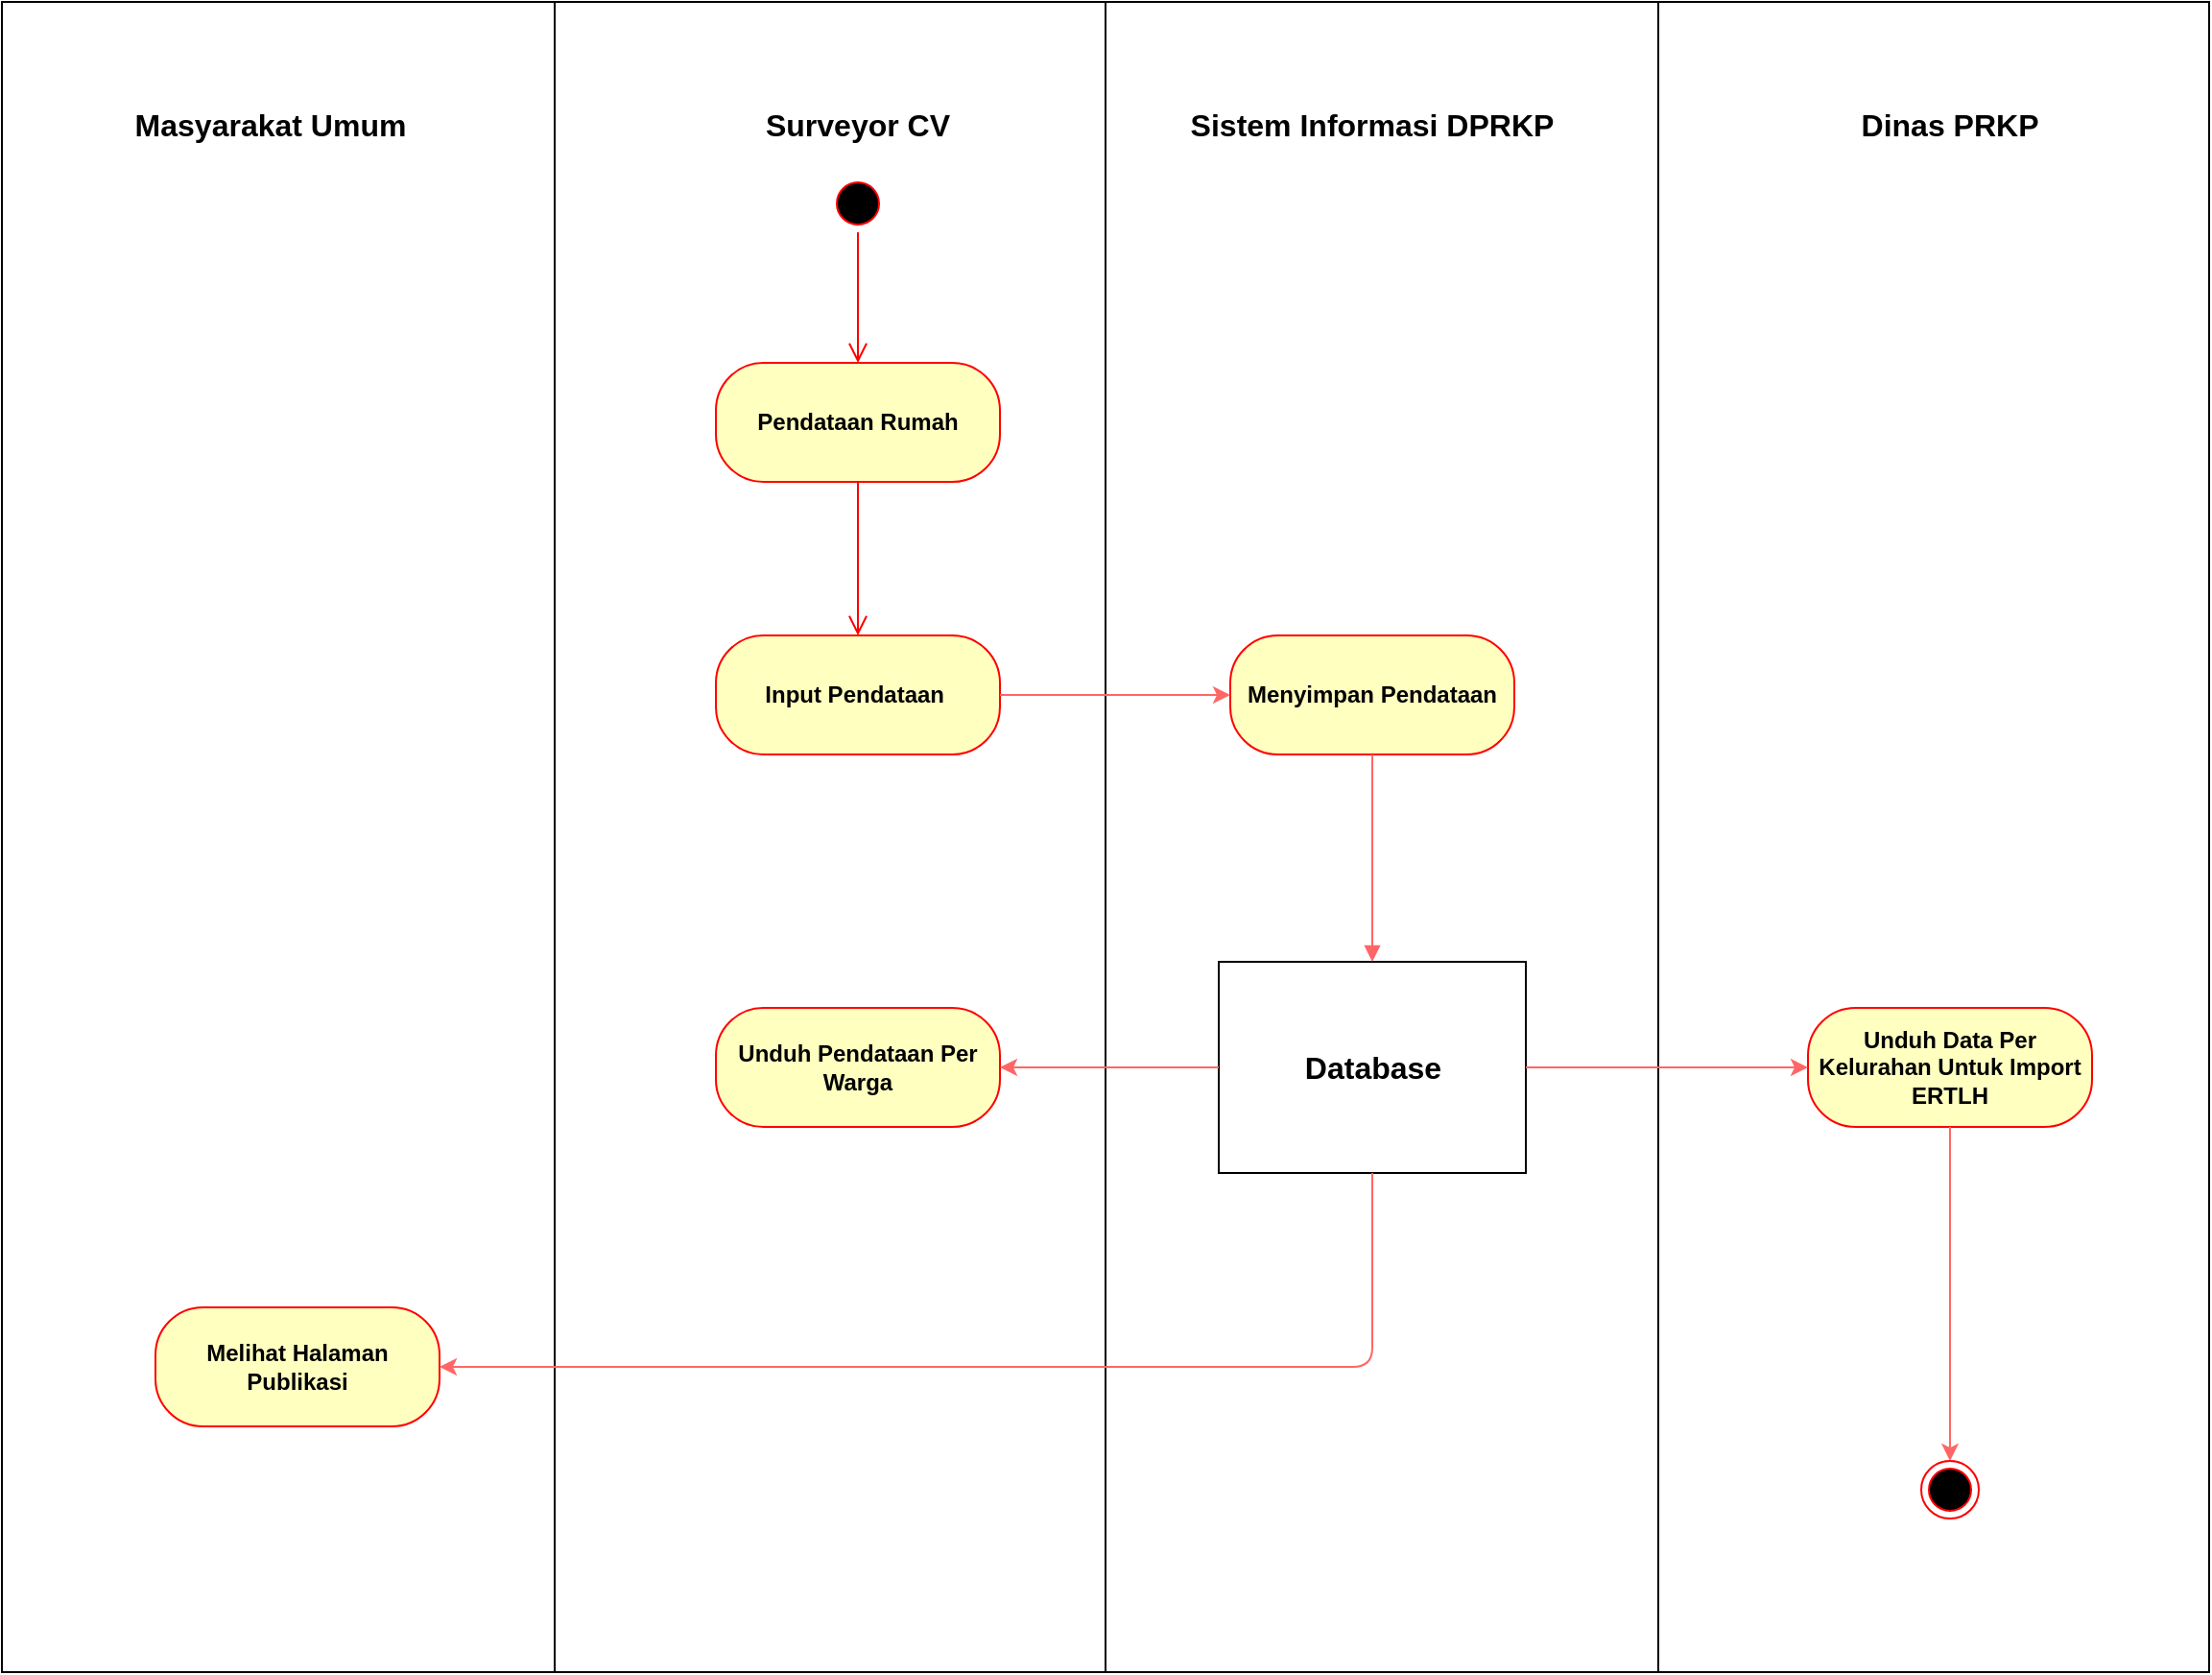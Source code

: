 <mxfile version="13.7.6" type="github">
  <diagram id="M-6_nHY1cDUSRKYvI6IK" name="Page-1">
    <mxGraphModel dx="2903" dy="1096" grid="1" gridSize="10" guides="1" tooltips="1" connect="1" arrows="1" fold="1" page="1" pageScale="1" pageWidth="827" pageHeight="1169" math="0" shadow="0">
      <root>
        <mxCell id="0" />
        <mxCell id="1" parent="0" />
        <mxCell id="ZZcHqFq-lp88FjB9ps0R-9" value="" style="shape=table;html=1;whiteSpace=wrap;startSize=0;container=1;collapsible=0;childLayout=tableLayout;" vertex="1" parent="1">
          <mxGeometry x="-300" y="20" width="1150" height="870" as="geometry" />
        </mxCell>
        <mxCell id="ZZcHqFq-lp88FjB9ps0R-10" value="" style="shape=partialRectangle;html=1;whiteSpace=wrap;collapsible=0;dropTarget=0;pointerEvents=0;fillColor=none;top=0;left=0;bottom=0;right=0;points=[[0,0.5],[1,0.5]];portConstraint=eastwest;" vertex="1" parent="ZZcHqFq-lp88FjB9ps0R-9">
          <mxGeometry width="1150" height="870" as="geometry" />
        </mxCell>
        <mxCell id="ZZcHqFq-lp88FjB9ps0R-11" value="" style="shape=partialRectangle;html=1;whiteSpace=wrap;connectable=0;overflow=hidden;fillColor=none;top=0;left=0;bottom=0;right=0;" vertex="1" parent="ZZcHqFq-lp88FjB9ps0R-10">
          <mxGeometry width="288" height="870" as="geometry" />
        </mxCell>
        <mxCell id="ZZcHqFq-lp88FjB9ps0R-12" value="" style="shape=partialRectangle;html=1;whiteSpace=wrap;connectable=0;overflow=hidden;fillColor=none;top=0;left=0;bottom=0;right=0;" vertex="1" parent="ZZcHqFq-lp88FjB9ps0R-10">
          <mxGeometry x="288" width="287" height="870" as="geometry" />
        </mxCell>
        <mxCell id="ZZcHqFq-lp88FjB9ps0R-13" value="" style="shape=partialRectangle;html=1;whiteSpace=wrap;connectable=0;overflow=hidden;fillColor=none;top=0;left=0;bottom=0;right=0;" vertex="1" parent="ZZcHqFq-lp88FjB9ps0R-10">
          <mxGeometry x="575" width="288" height="870" as="geometry" />
        </mxCell>
        <mxCell id="ZZcHqFq-lp88FjB9ps0R-14" value="" style="shape=partialRectangle;html=1;whiteSpace=wrap;connectable=0;overflow=hidden;fillColor=none;top=0;left=0;bottom=0;right=0;" vertex="1" parent="ZZcHqFq-lp88FjB9ps0R-10">
          <mxGeometry x="863" width="287" height="870" as="geometry" />
        </mxCell>
        <mxCell id="R547sJcPqhLJ_ZiRgb1J-46" value="Masyarakat Umum" style="text;align=center;fontStyle=1;verticalAlign=middle;spacingLeft=3;spacingRight=3;strokeColor=none;rotatable=0;points=[[0,0.5],[1,0.5]];portConstraint=eastwest;fontSize=16;" parent="1" vertex="1">
          <mxGeometry x="-200" y="70" width="80" height="26" as="geometry" />
        </mxCell>
        <mxCell id="R547sJcPqhLJ_ZiRgb1J-47" value="Sistem Informasi DPRKP" style="text;align=center;fontStyle=1;verticalAlign=middle;spacingLeft=3;spacingRight=3;strokeColor=none;rotatable=0;points=[[0,0.5],[1,0.5]];portConstraint=eastwest;fontSize=16;" parent="1" vertex="1">
          <mxGeometry x="374" y="70" width="80" height="26" as="geometry" />
        </mxCell>
        <mxCell id="R547sJcPqhLJ_ZiRgb1J-48" value="Dinas PRKP" style="text;align=center;fontStyle=1;verticalAlign=middle;spacingLeft=3;spacingRight=3;strokeColor=none;rotatable=0;points=[[0,0.5],[1,0.5]];portConstraint=eastwest;fontSize=16;" parent="1" vertex="1">
          <mxGeometry x="675" y="70" width="80" height="26" as="geometry" />
        </mxCell>
        <mxCell id="R547sJcPqhLJ_ZiRgb1J-51" value="" style="ellipse;html=1;shape=startState;fillColor=#000000;strokeColor=#ff0000;fontSize=16;" parent="1" vertex="1">
          <mxGeometry x="131" y="110" width="30" height="30" as="geometry" />
        </mxCell>
        <mxCell id="R547sJcPqhLJ_ZiRgb1J-52" value="" style="edgeStyle=orthogonalEdgeStyle;html=1;verticalAlign=bottom;endArrow=open;endSize=8;strokeColor=#ff0000;fontSize=16;entryX=0.5;entryY=0;entryDx=0;entryDy=0;" parent="1" source="R547sJcPqhLJ_ZiRgb1J-51" edge="1" target="R547sJcPqhLJ_ZiRgb1J-54">
          <mxGeometry relative="1" as="geometry">
            <mxPoint x="180" y="200" as="targetPoint" />
          </mxGeometry>
        </mxCell>
        <mxCell id="R547sJcPqhLJ_ZiRgb1J-54" value="&lt;b&gt;Pendataan Rumah&lt;/b&gt;" style="rounded=1;whiteSpace=wrap;html=1;arcSize=40;fontColor=#000000;fillColor=#ffffc0;strokeColor=#ff0000;" parent="1" vertex="1">
          <mxGeometry x="72" y="208" width="148" height="62" as="geometry" />
        </mxCell>
        <mxCell id="R547sJcPqhLJ_ZiRgb1J-55" value="" style="edgeStyle=orthogonalEdgeStyle;html=1;verticalAlign=bottom;endArrow=open;endSize=8;strokeColor=#ff0000;fontSize=16;entryX=0.5;entryY=0;entryDx=0;entryDy=0;" parent="1" source="R547sJcPqhLJ_ZiRgb1J-54" edge="1" target="R547sJcPqhLJ_ZiRgb1J-63">
          <mxGeometry relative="1" as="geometry">
            <mxPoint x="180" y="340" as="targetPoint" />
            <Array as="points" />
          </mxGeometry>
        </mxCell>
        <mxCell id="R547sJcPqhLJ_ZiRgb1J-63" value="&lt;b&gt;Input Pendataan&amp;nbsp;&lt;/b&gt;" style="rounded=1;whiteSpace=wrap;html=1;arcSize=40;fontColor=#000000;fillColor=#ffffc0;strokeColor=#ff0000;" parent="1" vertex="1">
          <mxGeometry x="72" y="350" width="148" height="62" as="geometry" />
        </mxCell>
        <mxCell id="R547sJcPqhLJ_ZiRgb1J-64" value="&lt;b&gt;Menyimpan Pendataan&lt;/b&gt;" style="rounded=1;whiteSpace=wrap;html=1;arcSize=40;fontColor=#000000;fillColor=#ffffc0;strokeColor=#ff0000;" parent="1" vertex="1">
          <mxGeometry x="340" y="350" width="148" height="62" as="geometry" />
        </mxCell>
        <mxCell id="R547sJcPqhLJ_ZiRgb1J-71" value="" style="endArrow=classic;html=1;fontSize=16;entryX=0;entryY=0.5;entryDx=0;entryDy=0;exitX=1;exitY=0.5;exitDx=0;exitDy=0;fontColor=#FF6666;strokeColor=#FF6666;" parent="1" source="R547sJcPqhLJ_ZiRgb1J-63" target="R547sJcPqhLJ_ZiRgb1J-64" edge="1">
          <mxGeometry width="50" height="50" relative="1" as="geometry">
            <mxPoint x="220" y="150" as="sourcePoint" />
            <mxPoint x="270" y="100" as="targetPoint" />
          </mxGeometry>
        </mxCell>
        <mxCell id="R547sJcPqhLJ_ZiRgb1J-73" value="&lt;font color=&quot;#000000&quot;&gt;Database&lt;/font&gt;" style="html=1;fontSize=16;fontColor=#FF6666;fontStyle=1" parent="1" vertex="1">
          <mxGeometry x="334" y="520" width="160" height="110" as="geometry" />
        </mxCell>
        <mxCell id="R547sJcPqhLJ_ZiRgb1J-74" value="" style="html=1;verticalAlign=bottom;endArrow=block;strokeColor=#FF6666;fontSize=16;entryX=0.5;entryY=0;entryDx=0;entryDy=0;exitX=0.5;exitY=1;exitDx=0;exitDy=0;" parent="1" source="R547sJcPqhLJ_ZiRgb1J-64" target="R547sJcPqhLJ_ZiRgb1J-73" edge="1">
          <mxGeometry x="0.25" width="80" relative="1" as="geometry">
            <mxPoint x="200" y="550" as="sourcePoint" />
            <mxPoint x="280" y="550" as="targetPoint" />
            <mxPoint as="offset" />
          </mxGeometry>
        </mxCell>
        <mxCell id="R547sJcPqhLJ_ZiRgb1J-75" value="&lt;b&gt;Unduh Pendataan Per Warga&lt;/b&gt;" style="rounded=1;whiteSpace=wrap;html=1;arcSize=40;fontColor=#000000;fillColor=#ffffc0;strokeColor=#ff0000;" parent="1" vertex="1">
          <mxGeometry x="72" y="544" width="148" height="62" as="geometry" />
        </mxCell>
        <mxCell id="R547sJcPqhLJ_ZiRgb1J-76" value="" style="endArrow=classic;html=1;strokeColor=#FF6666;fontSize=16;fontColor=#000000;entryX=1;entryY=0.5;entryDx=0;entryDy=0;exitX=0;exitY=0.5;exitDx=0;exitDy=0;" parent="1" source="R547sJcPqhLJ_ZiRgb1J-73" target="R547sJcPqhLJ_ZiRgb1J-75" edge="1">
          <mxGeometry width="50" height="50" relative="1" as="geometry">
            <mxPoint x="100" y="520" as="sourcePoint" />
            <mxPoint x="150" y="470" as="targetPoint" />
          </mxGeometry>
        </mxCell>
        <mxCell id="R547sJcPqhLJ_ZiRgb1J-77" value="&lt;b&gt;Unduh Data Per Kelurahan Untuk Import ERTLH&lt;/b&gt;" style="rounded=1;whiteSpace=wrap;html=1;arcSize=40;fontColor=#000000;fillColor=#ffffc0;strokeColor=#ff0000;" parent="1" vertex="1">
          <mxGeometry x="641" y="544" width="148" height="62" as="geometry" />
        </mxCell>
        <mxCell id="R547sJcPqhLJ_ZiRgb1J-79" value="" style="endArrow=classic;html=1;strokeColor=#FF6666;fontSize=16;fontColor=#000000;exitX=1;exitY=0.5;exitDx=0;exitDy=0;entryX=0;entryY=0.5;entryDx=0;entryDy=0;" parent="1" source="R547sJcPqhLJ_ZiRgb1J-73" target="R547sJcPqhLJ_ZiRgb1J-77" edge="1">
          <mxGeometry width="50" height="50" relative="1" as="geometry">
            <mxPoint x="100" y="510" as="sourcePoint" />
            <mxPoint x="150" y="460" as="targetPoint" />
          </mxGeometry>
        </mxCell>
        <mxCell id="R547sJcPqhLJ_ZiRgb1J-80" value="" style="ellipse;html=1;shape=endState;fillColor=#000000;strokeColor=#ff0000;fontSize=16;fontColor=#000000;" parent="1" vertex="1">
          <mxGeometry x="700" y="780" width="30" height="30" as="geometry" />
        </mxCell>
        <mxCell id="R547sJcPqhLJ_ZiRgb1J-81" value="" style="endArrow=classic;html=1;strokeColor=#FF6666;fontSize=16;fontColor=#000000;entryX=0.5;entryY=0;entryDx=0;entryDy=0;exitX=0.5;exitY=1;exitDx=0;exitDy=0;" parent="1" source="R547sJcPqhLJ_ZiRgb1J-77" target="R547sJcPqhLJ_ZiRgb1J-80" edge="1">
          <mxGeometry width="50" height="50" relative="1" as="geometry">
            <mxPoint x="660" y="700" as="sourcePoint" />
            <mxPoint x="710" y="650" as="targetPoint" />
          </mxGeometry>
        </mxCell>
        <mxCell id="ZZcHqFq-lp88FjB9ps0R-16" value="Surveyor CV" style="text;align=center;fontStyle=1;verticalAlign=middle;spacingLeft=3;spacingRight=3;strokeColor=none;rotatable=0;points=[[0,0.5],[1,0.5]];portConstraint=eastwest;fontSize=16;" vertex="1" parent="1">
          <mxGeometry x="106" y="70" width="80" height="26" as="geometry" />
        </mxCell>
        <mxCell id="ZZcHqFq-lp88FjB9ps0R-17" value="&lt;b&gt;Melihat Halaman Publikasi&lt;/b&gt;" style="rounded=1;whiteSpace=wrap;html=1;arcSize=40;fontColor=#000000;fillColor=#ffffc0;strokeColor=#ff0000;" vertex="1" parent="1">
          <mxGeometry x="-220" y="700" width="148" height="62" as="geometry" />
        </mxCell>
        <mxCell id="ZZcHqFq-lp88FjB9ps0R-18" value="" style="endArrow=classic;html=1;strokeColor=#FF6666;fontSize=16;fontColor=#000000;entryX=1;entryY=0.5;entryDx=0;entryDy=0;exitX=0.5;exitY=1;exitDx=0;exitDy=0;" edge="1" parent="1" source="R547sJcPqhLJ_ZiRgb1J-73" target="ZZcHqFq-lp88FjB9ps0R-17">
          <mxGeometry width="50" height="50" relative="1" as="geometry">
            <mxPoint x="310" y="460" as="sourcePoint" />
            <mxPoint x="360" y="410" as="targetPoint" />
            <Array as="points">
              <mxPoint x="414" y="731" />
            </Array>
          </mxGeometry>
        </mxCell>
      </root>
    </mxGraphModel>
  </diagram>
</mxfile>
